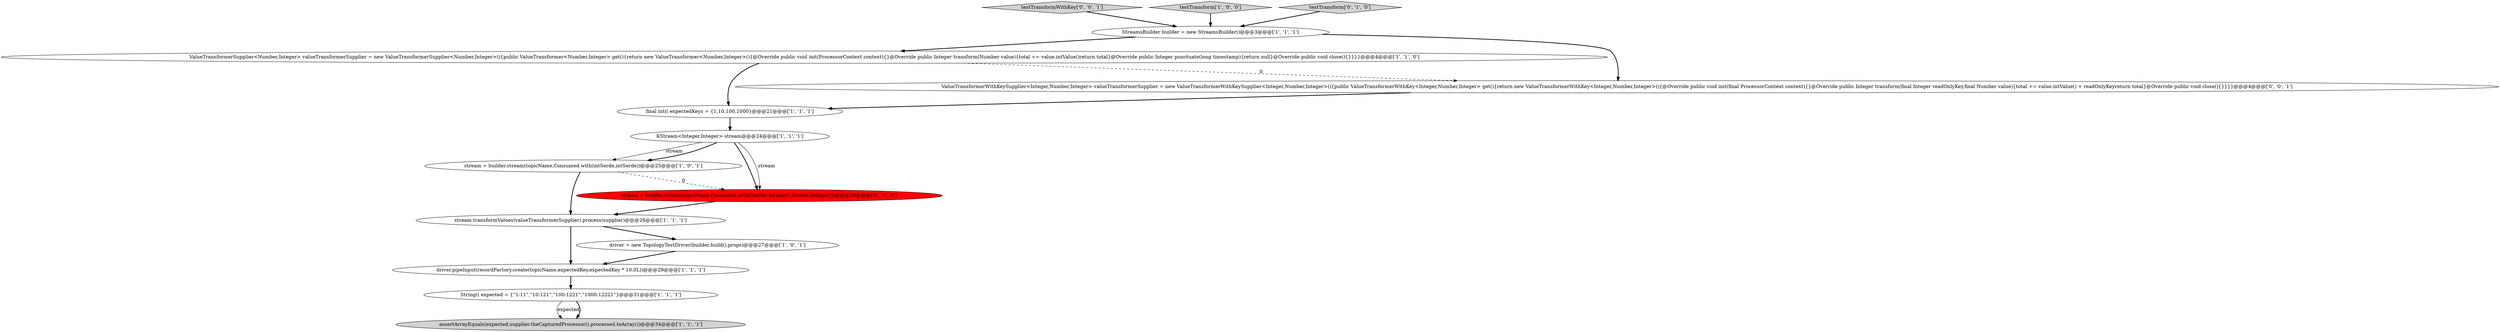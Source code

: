 digraph {
9 [style = filled, label = "stream.transformValues(valueTransformerSupplier).process(supplier)@@@26@@@['1', '1', '1']", fillcolor = white, shape = ellipse image = "AAA0AAABBB1BBB"];
14 [style = filled, label = "testTransformWithKey['0', '0', '1']", fillcolor = lightgray, shape = diamond image = "AAA0AAABBB3BBB"];
4 [style = filled, label = "driver.pipeInput(recordFactory.create(topicName,expectedKey,expectedKey * 10,0L))@@@29@@@['1', '1', '1']", fillcolor = white, shape = ellipse image = "AAA0AAABBB1BBB"];
7 [style = filled, label = "assertArrayEquals(expected,supplier.theCapturedProcessor().processed.toArray())@@@34@@@['1', '1', '1']", fillcolor = lightgray, shape = ellipse image = "AAA0AAABBB1BBB"];
3 [style = filled, label = "final int(( expectedKeys = {1,10,100,1000}@@@21@@@['1', '1', '1']", fillcolor = white, shape = ellipse image = "AAA0AAABBB1BBB"];
5 [style = filled, label = "ValueTransformerSupplier<Number,Integer> valueTransformerSupplier = new ValueTransformerSupplier<Number,Integer>(){public ValueTransformer<Number,Integer> get(){return new ValueTransformer<Number,Integer>(){@Override public void init(ProcessorContext context){}@Override public Integer transform(Number value){total += value.intValue()return total}@Override public Integer punctuate(long timestamp){return null}@Override public void close(){}}}}@@@4@@@['1', '1', '0']", fillcolor = white, shape = ellipse image = "AAA0AAABBB1BBB"];
0 [style = filled, label = "KStream<Integer,Integer> stream@@@24@@@['1', '1', '1']", fillcolor = white, shape = ellipse image = "AAA0AAABBB1BBB"];
8 [style = filled, label = "stream = builder.stream(topicName,Consumed.with(intSerde,intSerde))@@@25@@@['1', '0', '1']", fillcolor = white, shape = ellipse image = "AAA0AAABBB1BBB"];
1 [style = filled, label = "String(( expected = {\"1:11\",\"10:121\",\"100:1221\",\"1000:12221\"}@@@31@@@['1', '1', '1']", fillcolor = white, shape = ellipse image = "AAA0AAABBB1BBB"];
2 [style = filled, label = "StreamsBuilder builder = new StreamsBuilder()@@@3@@@['1', '1', '1']", fillcolor = white, shape = ellipse image = "AAA0AAABBB1BBB"];
10 [style = filled, label = "testTransform['1', '0', '0']", fillcolor = lightgray, shape = diamond image = "AAA0AAABBB1BBB"];
11 [style = filled, label = "stream = builder.stream(topicName,Consumed.with(Serdes.Integer(),Serdes.Integer()))@@@28@@@['0', '1', '0']", fillcolor = red, shape = ellipse image = "AAA1AAABBB2BBB"];
13 [style = filled, label = "ValueTransformerWithKeySupplier<Integer,Number,Integer> valueTransformerSupplier = new ValueTransformerWithKeySupplier<Integer,Number,Integer>(){public ValueTransformerWithKey<Integer,Number,Integer> get(){return new ValueTransformerWithKey<Integer,Number,Integer>(){@Override public void init(final ProcessorContext context){}@Override public Integer transform(final Integer readOnlyKey,final Number value){total += value.intValue() + readOnlyKeyreturn total}@Override public void close(){}}}}@@@4@@@['0', '0', '1']", fillcolor = white, shape = ellipse image = "AAA0AAABBB3BBB"];
12 [style = filled, label = "testTransform['0', '1', '0']", fillcolor = lightgray, shape = diamond image = "AAA0AAABBB2BBB"];
6 [style = filled, label = "driver = new TopologyTestDriver(builder.build(),props)@@@27@@@['1', '0', '1']", fillcolor = white, shape = ellipse image = "AAA0AAABBB1BBB"];
5->13 [style = dashed, label="0"];
5->3 [style = bold, label=""];
9->4 [style = bold, label=""];
1->7 [style = solid, label="expected"];
0->11 [style = bold, label=""];
0->8 [style = solid, label="stream"];
11->9 [style = bold, label=""];
1->7 [style = bold, label=""];
3->0 [style = bold, label=""];
9->6 [style = bold, label=""];
2->13 [style = bold, label=""];
6->4 [style = bold, label=""];
12->2 [style = bold, label=""];
13->3 [style = bold, label=""];
0->11 [style = solid, label="stream"];
0->8 [style = bold, label=""];
8->9 [style = bold, label=""];
10->2 [style = bold, label=""];
4->1 [style = bold, label=""];
14->2 [style = bold, label=""];
8->11 [style = dashed, label="0"];
2->5 [style = bold, label=""];
}
